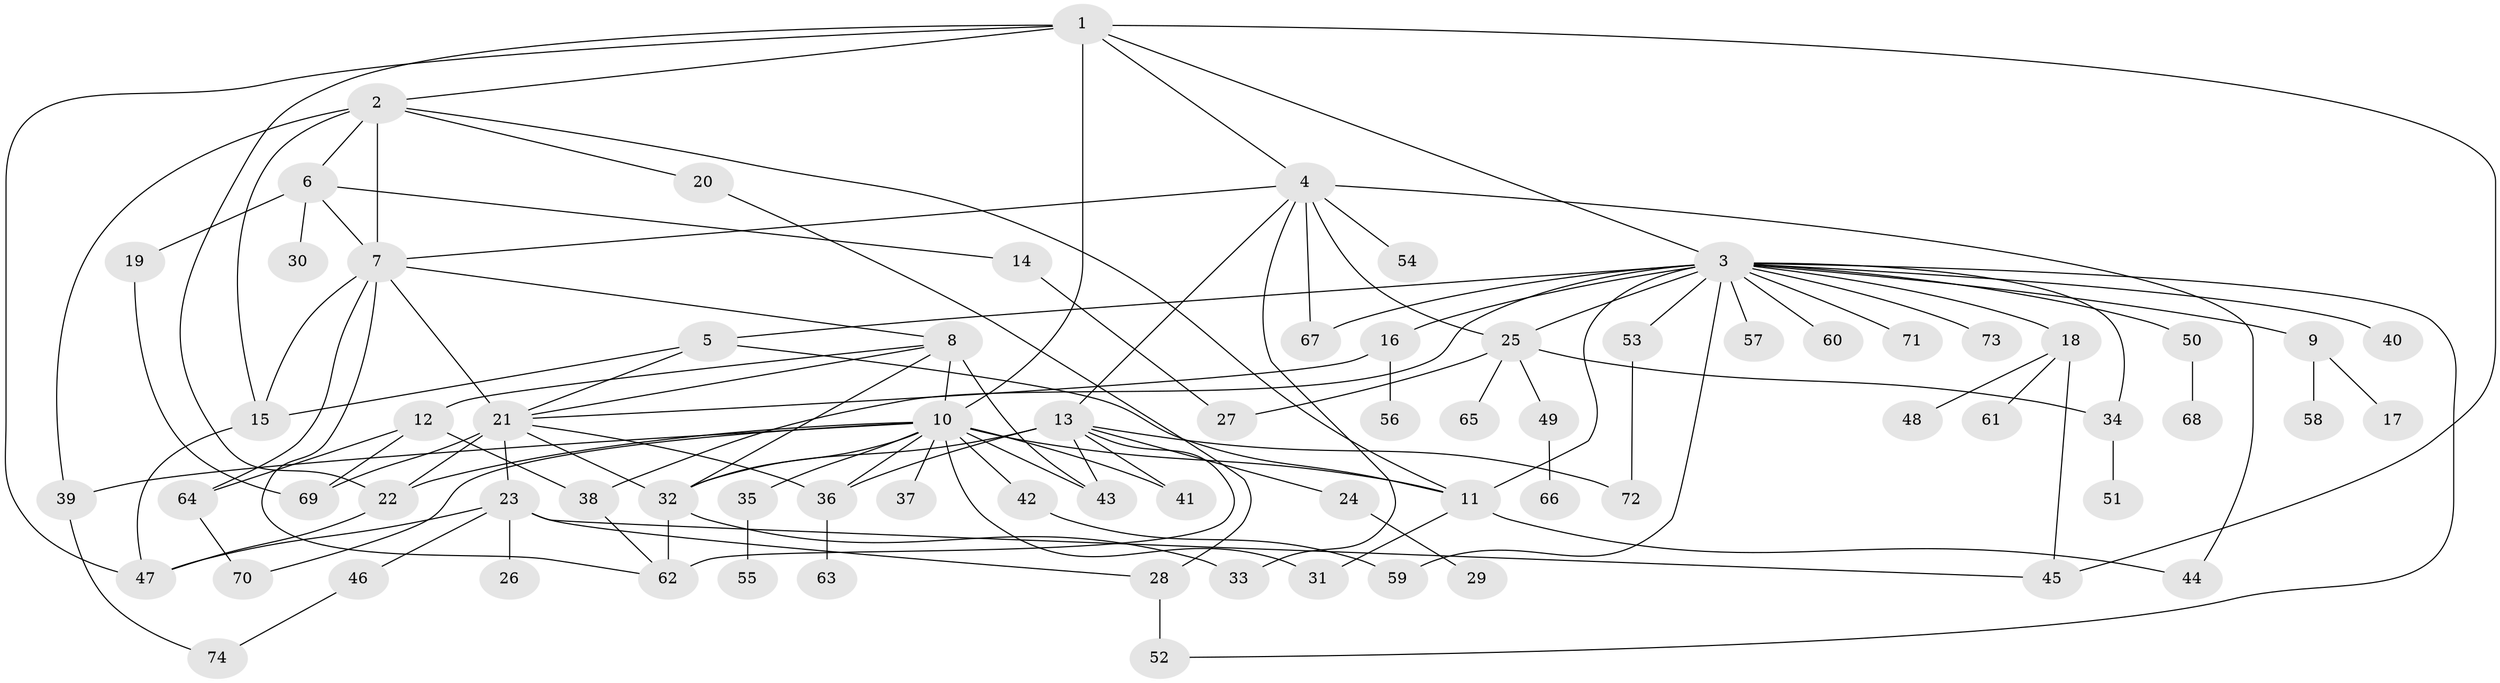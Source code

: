 // original degree distribution, {8: 0.027210884353741496, 22: 0.006802721088435374, 10: 0.006802721088435374, 5: 0.047619047619047616, 7: 0.013605442176870748, 11: 0.013605442176870748, 4: 0.027210884353741496, 15: 0.006802721088435374, 3: 0.14285714285714285, 13: 0.006802721088435374, 2: 0.16326530612244897, 1: 0.5238095238095238, 6: 0.006802721088435374, 17: 0.006802721088435374}
// Generated by graph-tools (version 1.1) at 2025/35/03/09/25 02:35:36]
// undirected, 74 vertices, 120 edges
graph export_dot {
graph [start="1"]
  node [color=gray90,style=filled];
  1;
  2;
  3;
  4;
  5;
  6;
  7;
  8;
  9;
  10;
  11;
  12;
  13;
  14;
  15;
  16;
  17;
  18;
  19;
  20;
  21;
  22;
  23;
  24;
  25;
  26;
  27;
  28;
  29;
  30;
  31;
  32;
  33;
  34;
  35;
  36;
  37;
  38;
  39;
  40;
  41;
  42;
  43;
  44;
  45;
  46;
  47;
  48;
  49;
  50;
  51;
  52;
  53;
  54;
  55;
  56;
  57;
  58;
  59;
  60;
  61;
  62;
  63;
  64;
  65;
  66;
  67;
  68;
  69;
  70;
  71;
  72;
  73;
  74;
  1 -- 2 [weight=1.0];
  1 -- 3 [weight=1.0];
  1 -- 4 [weight=1.0];
  1 -- 10 [weight=1.0];
  1 -- 22 [weight=1.0];
  1 -- 45 [weight=1.0];
  1 -- 47 [weight=1.0];
  2 -- 6 [weight=1.0];
  2 -- 7 [weight=1.0];
  2 -- 11 [weight=1.0];
  2 -- 15 [weight=1.0];
  2 -- 20 [weight=1.0];
  2 -- 39 [weight=1.0];
  3 -- 5 [weight=1.0];
  3 -- 9 [weight=1.0];
  3 -- 11 [weight=1.0];
  3 -- 16 [weight=1.0];
  3 -- 18 [weight=1.0];
  3 -- 25 [weight=1.0];
  3 -- 34 [weight=1.0];
  3 -- 38 [weight=1.0];
  3 -- 40 [weight=1.0];
  3 -- 50 [weight=1.0];
  3 -- 52 [weight=1.0];
  3 -- 53 [weight=1.0];
  3 -- 57 [weight=1.0];
  3 -- 59 [weight=1.0];
  3 -- 60 [weight=1.0];
  3 -- 67 [weight=2.0];
  3 -- 71 [weight=1.0];
  3 -- 73 [weight=1.0];
  4 -- 7 [weight=1.0];
  4 -- 13 [weight=1.0];
  4 -- 25 [weight=1.0];
  4 -- 33 [weight=1.0];
  4 -- 44 [weight=1.0];
  4 -- 54 [weight=1.0];
  4 -- 67 [weight=2.0];
  5 -- 11 [weight=1.0];
  5 -- 15 [weight=1.0];
  5 -- 21 [weight=1.0];
  6 -- 7 [weight=1.0];
  6 -- 14 [weight=1.0];
  6 -- 19 [weight=2.0];
  6 -- 30 [weight=1.0];
  7 -- 8 [weight=1.0];
  7 -- 15 [weight=3.0];
  7 -- 21 [weight=1.0];
  7 -- 62 [weight=1.0];
  7 -- 64 [weight=1.0];
  8 -- 10 [weight=1.0];
  8 -- 12 [weight=1.0];
  8 -- 21 [weight=1.0];
  8 -- 32 [weight=1.0];
  8 -- 43 [weight=5.0];
  9 -- 17 [weight=1.0];
  9 -- 58 [weight=1.0];
  10 -- 11 [weight=1.0];
  10 -- 22 [weight=1.0];
  10 -- 31 [weight=1.0];
  10 -- 32 [weight=1.0];
  10 -- 35 [weight=1.0];
  10 -- 36 [weight=1.0];
  10 -- 37 [weight=1.0];
  10 -- 39 [weight=1.0];
  10 -- 41 [weight=1.0];
  10 -- 42 [weight=1.0];
  10 -- 43 [weight=1.0];
  10 -- 70 [weight=1.0];
  11 -- 31 [weight=1.0];
  11 -- 44 [weight=1.0];
  12 -- 38 [weight=1.0];
  12 -- 64 [weight=1.0];
  12 -- 69 [weight=1.0];
  13 -- 24 [weight=1.0];
  13 -- 32 [weight=1.0];
  13 -- 36 [weight=1.0];
  13 -- 41 [weight=5.0];
  13 -- 43 [weight=1.0];
  13 -- 62 [weight=1.0];
  13 -- 72 [weight=1.0];
  14 -- 27 [weight=1.0];
  15 -- 47 [weight=1.0];
  16 -- 21 [weight=1.0];
  16 -- 56 [weight=2.0];
  18 -- 45 [weight=1.0];
  18 -- 48 [weight=1.0];
  18 -- 61 [weight=1.0];
  19 -- 69 [weight=1.0];
  20 -- 28 [weight=1.0];
  21 -- 22 [weight=8.0];
  21 -- 23 [weight=1.0];
  21 -- 32 [weight=1.0];
  21 -- 36 [weight=1.0];
  21 -- 69 [weight=1.0];
  22 -- 47 [weight=1.0];
  23 -- 26 [weight=2.0];
  23 -- 28 [weight=1.0];
  23 -- 45 [weight=1.0];
  23 -- 46 [weight=1.0];
  23 -- 47 [weight=1.0];
  24 -- 29 [weight=1.0];
  25 -- 27 [weight=1.0];
  25 -- 34 [weight=1.0];
  25 -- 49 [weight=1.0];
  25 -- 65 [weight=1.0];
  28 -- 52 [weight=2.0];
  32 -- 33 [weight=1.0];
  32 -- 62 [weight=2.0];
  34 -- 51 [weight=2.0];
  35 -- 55 [weight=1.0];
  36 -- 63 [weight=1.0];
  38 -- 62 [weight=1.0];
  39 -- 74 [weight=1.0];
  42 -- 59 [weight=1.0];
  46 -- 74 [weight=1.0];
  49 -- 66 [weight=1.0];
  50 -- 68 [weight=1.0];
  53 -- 72 [weight=1.0];
  64 -- 70 [weight=1.0];
}
